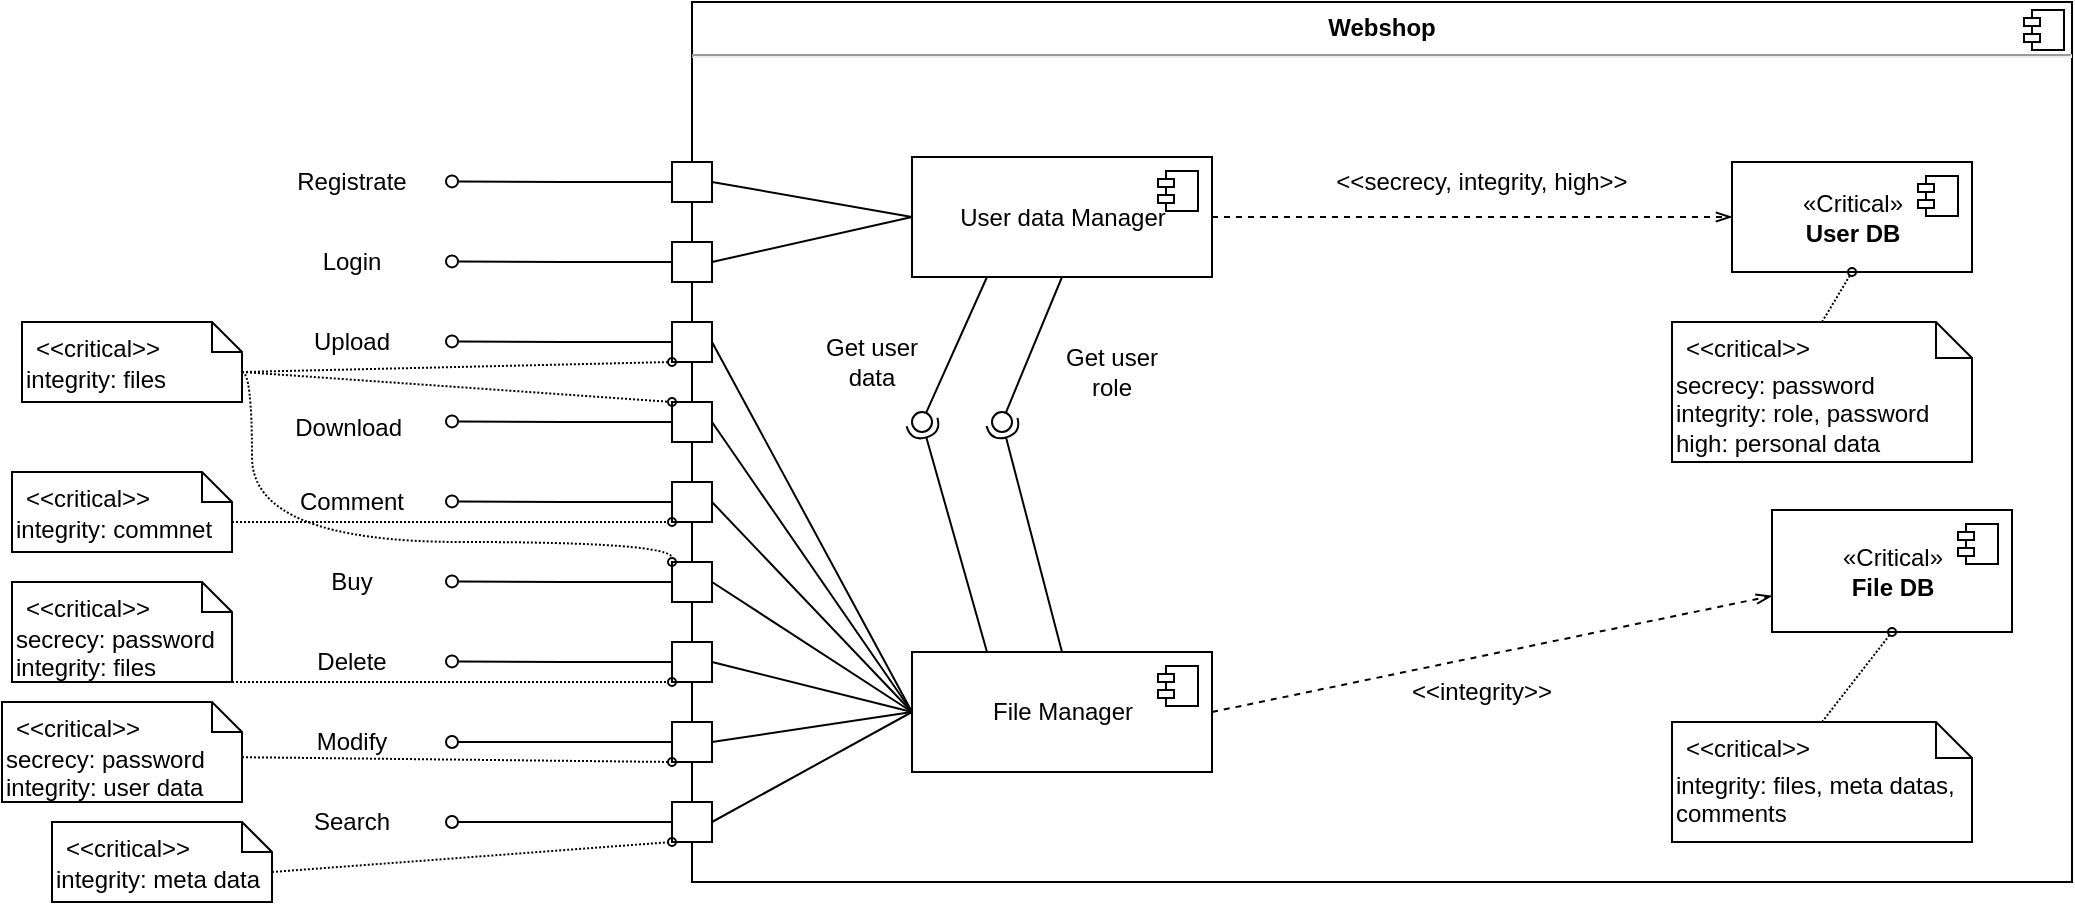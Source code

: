 <mxfile version="20.3.0" type="device" pages="3"><diagram name="component" id="5f0bae14-7c28-e335-631c-24af17079c00"><mxGraphModel dx="1950" dy="542" grid="1" gridSize="10" guides="1" tooltips="1" connect="1" arrows="1" fold="1" page="1" pageScale="1" pageWidth="1100" pageHeight="850" background="none" math="0" shadow="0"><root><mxCell id="0"/><mxCell id="1" parent="0"/><mxCell id="HKQ7GaGR_X1dOFroavL9-2" value="&lt;p style=&quot;margin:0px;margin-top:6px;text-align:center;&quot;&gt;&lt;b&gt;Webshop&lt;/b&gt;&lt;/p&gt;&lt;hr&gt;&lt;p style=&quot;margin:0px;margin-left:8px;&quot;&gt;&lt;br&gt;&lt;/p&gt;" style="align=left;overflow=fill;html=1;dropTarget=0;" parent="1" vertex="1"><mxGeometry x="240" y="160" width="690" height="440" as="geometry"/></mxCell><mxCell id="HKQ7GaGR_X1dOFroavL9-3" value="" style="shape=component;jettyWidth=8;jettyHeight=4;" parent="HKQ7GaGR_X1dOFroavL9-2" vertex="1"><mxGeometry x="1" width="20" height="20" relative="1" as="geometry"><mxPoint x="-24" y="4" as="offset"/></mxGeometry></mxCell><mxCell id="HKQ7GaGR_X1dOFroavL9-18" style="edgeStyle=orthogonalEdgeStyle;rounded=0;orthogonalLoop=1;jettySize=auto;html=1;exitX=0;exitY=0.5;exitDx=0;exitDy=0;endArrow=oval;endFill=0;" parent="1" source="HKQ7GaGR_X1dOFroavL9-4" edge="1"><mxGeometry relative="1" as="geometry"><mxPoint x="120" y="369.706" as="targetPoint"/></mxGeometry></mxCell><mxCell id="HKQ7GaGR_X1dOFroavL9-42" style="edgeStyle=none;rounded=0;orthogonalLoop=1;jettySize=auto;html=1;exitX=1;exitY=0.5;exitDx=0;exitDy=0;endArrow=none;endFill=0;entryX=0;entryY=0.5;entryDx=0;entryDy=0;" parent="1" source="HKQ7GaGR_X1dOFroavL9-4" target="HKQ7GaGR_X1dOFroavL9-32" edge="1"><mxGeometry relative="1" as="geometry"><mxPoint x="350" y="450" as="targetPoint"/></mxGeometry></mxCell><mxCell id="HKQ7GaGR_X1dOFroavL9-4" value="" style="rounded=0;whiteSpace=wrap;html=1;" parent="1" vertex="1"><mxGeometry x="230" y="360" width="20" height="20" as="geometry"/></mxCell><mxCell id="HKQ7GaGR_X1dOFroavL9-11" style="edgeStyle=orthogonalEdgeStyle;rounded=0;orthogonalLoop=1;jettySize=auto;html=1;exitX=0;exitY=0.5;exitDx=0;exitDy=0;endArrow=oval;endFill=0;" parent="1" source="HKQ7GaGR_X1dOFroavL9-5" edge="1"><mxGeometry relative="1" as="geometry"><mxPoint x="120" y="249.706" as="targetPoint"/></mxGeometry></mxCell><mxCell id="HKQ7GaGR_X1dOFroavL9-36" style="rounded=0;orthogonalLoop=1;jettySize=auto;html=1;exitX=1;exitY=0.5;exitDx=0;exitDy=0;endArrow=none;endFill=0;entryX=0;entryY=0.5;entryDx=0;entryDy=0;" parent="1" source="HKQ7GaGR_X1dOFroavL9-5" target="HKQ7GaGR_X1dOFroavL9-34" edge="1"><mxGeometry relative="1" as="geometry"/></mxCell><mxCell id="HKQ7GaGR_X1dOFroavL9-5" value="" style="rounded=0;whiteSpace=wrap;html=1;" parent="1" vertex="1"><mxGeometry x="230" y="240" width="20" height="20" as="geometry"/></mxCell><mxCell id="HKQ7GaGR_X1dOFroavL9-16" style="edgeStyle=orthogonalEdgeStyle;rounded=0;orthogonalLoop=1;jettySize=auto;html=1;exitX=0;exitY=0.5;exitDx=0;exitDy=0;endArrow=oval;endFill=0;" parent="1" source="HKQ7GaGR_X1dOFroavL9-6" edge="1"><mxGeometry relative="1" as="geometry"><mxPoint x="120" y="289.706" as="targetPoint"/></mxGeometry></mxCell><mxCell id="HKQ7GaGR_X1dOFroavL9-37" style="edgeStyle=none;rounded=0;orthogonalLoop=1;jettySize=auto;html=1;exitX=1;exitY=0.5;exitDx=0;exitDy=0;endArrow=none;endFill=0;entryX=0;entryY=0.5;entryDx=0;entryDy=0;" parent="1" source="HKQ7GaGR_X1dOFroavL9-6" target="HKQ7GaGR_X1dOFroavL9-34" edge="1"><mxGeometry relative="1" as="geometry"><mxPoint x="350" y="270" as="targetPoint"/></mxGeometry></mxCell><mxCell id="HKQ7GaGR_X1dOFroavL9-6" value="" style="rounded=0;whiteSpace=wrap;html=1;" parent="1" vertex="1"><mxGeometry x="230" y="280" width="20" height="20" as="geometry"/></mxCell><mxCell id="HKQ7GaGR_X1dOFroavL9-20" style="edgeStyle=orthogonalEdgeStyle;rounded=0;orthogonalLoop=1;jettySize=auto;html=1;exitX=0;exitY=0.5;exitDx=0;exitDy=0;endArrow=oval;endFill=0;" parent="1" source="HKQ7GaGR_X1dOFroavL9-7" edge="1"><mxGeometry relative="1" as="geometry"><mxPoint x="120" y="449.706" as="targetPoint"/></mxGeometry></mxCell><mxCell id="HKQ7GaGR_X1dOFroavL9-43" style="edgeStyle=none;rounded=0;orthogonalLoop=1;jettySize=auto;html=1;exitX=1;exitY=0.5;exitDx=0;exitDy=0;endArrow=none;endFill=0;entryX=0;entryY=0.5;entryDx=0;entryDy=0;" parent="1" source="HKQ7GaGR_X1dOFroavL9-7" target="HKQ7GaGR_X1dOFroavL9-32" edge="1"><mxGeometry relative="1" as="geometry"><mxPoint x="350" y="449.706" as="targetPoint"/></mxGeometry></mxCell><mxCell id="HKQ7GaGR_X1dOFroavL9-7" value="" style="rounded=0;whiteSpace=wrap;html=1;" parent="1" vertex="1"><mxGeometry x="230" y="440" width="20" height="20" as="geometry"/></mxCell><mxCell id="HKQ7GaGR_X1dOFroavL9-19" style="edgeStyle=orthogonalEdgeStyle;rounded=0;orthogonalLoop=1;jettySize=auto;html=1;exitX=0;exitY=0.5;exitDx=0;exitDy=0;endArrow=oval;endFill=0;" parent="1" source="HKQ7GaGR_X1dOFroavL9-8" edge="1"><mxGeometry relative="1" as="geometry"><mxPoint x="120" y="409.706" as="targetPoint"/></mxGeometry></mxCell><mxCell id="HKQ7GaGR_X1dOFroavL9-40" style="edgeStyle=none;rounded=0;orthogonalLoop=1;jettySize=auto;html=1;exitX=1;exitY=0.5;exitDx=0;exitDy=0;entryX=0;entryY=0.5;entryDx=0;entryDy=0;endArrow=none;endFill=0;" parent="1" source="HKQ7GaGR_X1dOFroavL9-8" target="HKQ7GaGR_X1dOFroavL9-32" edge="1"><mxGeometry relative="1" as="geometry"/></mxCell><mxCell id="HKQ7GaGR_X1dOFroavL9-8" value="" style="rounded=0;whiteSpace=wrap;html=1;" parent="1" vertex="1"><mxGeometry x="230" y="400" width="20" height="20" as="geometry"/></mxCell><mxCell id="HKQ7GaGR_X1dOFroavL9-17" style="edgeStyle=orthogonalEdgeStyle;rounded=0;orthogonalLoop=1;jettySize=auto;html=1;exitX=0;exitY=0.5;exitDx=0;exitDy=0;endArrow=oval;endFill=0;" parent="1" source="HKQ7GaGR_X1dOFroavL9-9" edge="1"><mxGeometry relative="1" as="geometry"><mxPoint x="120" y="329.706" as="targetPoint"/></mxGeometry></mxCell><mxCell id="HKQ7GaGR_X1dOFroavL9-41" style="edgeStyle=none;rounded=0;orthogonalLoop=1;jettySize=auto;html=1;exitX=1;exitY=0.5;exitDx=0;exitDy=0;endArrow=none;endFill=0;entryX=0;entryY=0.5;entryDx=0;entryDy=0;" parent="1" source="HKQ7GaGR_X1dOFroavL9-9" target="HKQ7GaGR_X1dOFroavL9-32" edge="1"><mxGeometry relative="1" as="geometry"><mxPoint x="350" y="450" as="targetPoint"/></mxGeometry></mxCell><mxCell id="HKQ7GaGR_X1dOFroavL9-9" value="" style="rounded=0;whiteSpace=wrap;html=1;" parent="1" vertex="1"><mxGeometry x="230" y="320" width="20" height="20" as="geometry"/></mxCell><mxCell id="HKQ7GaGR_X1dOFroavL9-21" style="edgeStyle=orthogonalEdgeStyle;rounded=0;orthogonalLoop=1;jettySize=auto;html=1;exitX=0;exitY=0.5;exitDx=0;exitDy=0;endArrow=oval;endFill=0;" parent="1" source="HKQ7GaGR_X1dOFroavL9-10" edge="1"><mxGeometry relative="1" as="geometry"><mxPoint x="120" y="489.706" as="targetPoint"/></mxGeometry></mxCell><mxCell id="HKQ7GaGR_X1dOFroavL9-44" style="edgeStyle=none;rounded=0;orthogonalLoop=1;jettySize=auto;html=1;exitX=1;exitY=0.5;exitDx=0;exitDy=0;endArrow=none;endFill=0;entryX=0;entryY=0.5;entryDx=0;entryDy=0;" parent="1" source="HKQ7GaGR_X1dOFroavL9-10" target="HKQ7GaGR_X1dOFroavL9-32" edge="1"><mxGeometry relative="1" as="geometry"><mxPoint x="350" y="450" as="targetPoint"/></mxGeometry></mxCell><mxCell id="HKQ7GaGR_X1dOFroavL9-10" value="" style="rounded=0;whiteSpace=wrap;html=1;" parent="1" vertex="1"><mxGeometry x="230" y="480" width="20" height="20" as="geometry"/></mxCell><mxCell id="HKQ7GaGR_X1dOFroavL9-22" value="Registrate" style="text;html=1;strokeColor=none;fillColor=none;align=center;verticalAlign=middle;whiteSpace=wrap;rounded=0;" parent="1" vertex="1"><mxGeometry x="40" y="235" width="60" height="30" as="geometry"/></mxCell><mxCell id="HKQ7GaGR_X1dOFroavL9-23" value="Login" style="text;html=1;strokeColor=none;fillColor=none;align=center;verticalAlign=middle;whiteSpace=wrap;rounded=0;" parent="1" vertex="1"><mxGeometry x="40" y="275" width="60" height="30" as="geometry"/></mxCell><mxCell id="HKQ7GaGR_X1dOFroavL9-24" value="Upload" style="text;html=1;strokeColor=none;fillColor=none;align=center;verticalAlign=middle;whiteSpace=wrap;rounded=0;" parent="1" vertex="1"><mxGeometry x="40" y="315" width="60" height="30" as="geometry"/></mxCell><mxCell id="HKQ7GaGR_X1dOFroavL9-25" value="Download&amp;nbsp;" style="text;html=1;strokeColor=none;fillColor=none;align=center;verticalAlign=middle;whiteSpace=wrap;rounded=0;" parent="1" vertex="1"><mxGeometry x="40" y="360" width="60" height="25" as="geometry"/></mxCell><mxCell id="HKQ7GaGR_X1dOFroavL9-26" value="Comment" style="text;html=1;strokeColor=none;fillColor=none;align=center;verticalAlign=middle;whiteSpace=wrap;rounded=0;" parent="1" vertex="1"><mxGeometry x="40" y="395" width="60" height="30" as="geometry"/></mxCell><mxCell id="HKQ7GaGR_X1dOFroavL9-27" value="Buy" style="text;html=1;strokeColor=none;fillColor=none;align=center;verticalAlign=middle;whiteSpace=wrap;rounded=0;" parent="1" vertex="1"><mxGeometry x="40" y="435" width="60" height="30" as="geometry"/></mxCell><mxCell id="HKQ7GaGR_X1dOFroavL9-28" value="Delete" style="text;html=1;strokeColor=none;fillColor=none;align=center;verticalAlign=middle;whiteSpace=wrap;rounded=0;" parent="1" vertex="1"><mxGeometry x="40" y="475" width="60" height="30" as="geometry"/></mxCell><mxCell id="HKQ7GaGR_X1dOFroavL9-29" style="edgeStyle=orthogonalEdgeStyle;rounded=0;orthogonalLoop=1;jettySize=auto;html=1;exitX=0;exitY=0.5;exitDx=0;exitDy=0;endArrow=oval;endFill=0;" parent="1" source="HKQ7GaGR_X1dOFroavL9-30" edge="1"><mxGeometry relative="1" as="geometry"><mxPoint x="120" y="530" as="targetPoint"/></mxGeometry></mxCell><mxCell id="HKQ7GaGR_X1dOFroavL9-45" style="edgeStyle=none;rounded=0;orthogonalLoop=1;jettySize=auto;html=1;exitX=1;exitY=0.5;exitDx=0;exitDy=0;endArrow=none;endFill=0;entryX=0;entryY=0.5;entryDx=0;entryDy=0;" parent="1" source="HKQ7GaGR_X1dOFroavL9-30" target="HKQ7GaGR_X1dOFroavL9-32" edge="1"><mxGeometry relative="1" as="geometry"><mxPoint x="350" y="450" as="targetPoint"/></mxGeometry></mxCell><mxCell id="HKQ7GaGR_X1dOFroavL9-30" value="" style="rounded=0;whiteSpace=wrap;html=1;" parent="1" vertex="1"><mxGeometry x="230" y="520" width="20" height="20" as="geometry"/></mxCell><mxCell id="HKQ7GaGR_X1dOFroavL9-31" value="Modify" style="text;html=1;strokeColor=none;fillColor=none;align=center;verticalAlign=middle;whiteSpace=wrap;rounded=0;" parent="1" vertex="1"><mxGeometry x="40" y="515" width="60" height="30" as="geometry"/></mxCell><mxCell id="HKQ7GaGR_X1dOFroavL9-55" style="edgeStyle=none;rounded=0;orthogonalLoop=1;jettySize=auto;html=1;exitX=1;exitY=0.5;exitDx=0;exitDy=0;dashed=1;endArrow=openThin;endFill=0;" parent="1" source="HKQ7GaGR_X1dOFroavL9-32" target="HKQ7GaGR_X1dOFroavL9-48" edge="1"><mxGeometry relative="1" as="geometry"/></mxCell><mxCell id="HKQ7GaGR_X1dOFroavL9-32" value="File Manager" style="html=1;dropTarget=0;" parent="1" vertex="1"><mxGeometry x="350" y="485" width="150" height="60" as="geometry"/></mxCell><mxCell id="HKQ7GaGR_X1dOFroavL9-33" value="" style="shape=module;jettyWidth=8;jettyHeight=4;" parent="HKQ7GaGR_X1dOFroavL9-32" vertex="1"><mxGeometry x="1" width="20" height="20" relative="1" as="geometry"><mxPoint x="-27" y="7" as="offset"/></mxGeometry></mxCell><mxCell id="HKQ7GaGR_X1dOFroavL9-54" style="edgeStyle=none;rounded=0;orthogonalLoop=1;jettySize=auto;html=1;exitX=1;exitY=0.5;exitDx=0;exitDy=0;entryX=0;entryY=0.5;entryDx=0;entryDy=0;endArrow=openThin;endFill=0;dashed=1;" parent="1" source="HKQ7GaGR_X1dOFroavL9-34" target="HKQ7GaGR_X1dOFroavL9-46" edge="1"><mxGeometry relative="1" as="geometry"/></mxCell><mxCell id="HKQ7GaGR_X1dOFroavL9-34" value="User data Manager" style="html=1;dropTarget=0;" parent="1" vertex="1"><mxGeometry x="350" y="237.5" width="150" height="60" as="geometry"/></mxCell><mxCell id="HKQ7GaGR_X1dOFroavL9-35" value="" style="shape=module;jettyWidth=8;jettyHeight=4;" parent="HKQ7GaGR_X1dOFroavL9-34" vertex="1"><mxGeometry x="1" width="20" height="20" relative="1" as="geometry"><mxPoint x="-27" y="7" as="offset"/></mxGeometry></mxCell><mxCell id="HKQ7GaGR_X1dOFroavL9-46" value="«Critical»&lt;br&gt;&lt;b&gt;User DB&lt;/b&gt;" style="html=1;dropTarget=0;" parent="1" vertex="1"><mxGeometry x="760" y="240" width="120" height="55" as="geometry"/></mxCell><mxCell id="HKQ7GaGR_X1dOFroavL9-47" value="" style="shape=module;jettyWidth=8;jettyHeight=4;" parent="HKQ7GaGR_X1dOFroavL9-46" vertex="1"><mxGeometry x="1" width="20" height="20" relative="1" as="geometry"><mxPoint x="-27" y="7" as="offset"/></mxGeometry></mxCell><mxCell id="HKQ7GaGR_X1dOFroavL9-48" value="«Critical»&lt;br&gt;&lt;b&gt;File DB&lt;/b&gt;" style="html=1;dropTarget=0;" parent="1" vertex="1"><mxGeometry x="780" y="414" width="120" height="61" as="geometry"/></mxCell><mxCell id="HKQ7GaGR_X1dOFroavL9-49" value="" style="shape=module;jettyWidth=8;jettyHeight=4;" parent="HKQ7GaGR_X1dOFroavL9-48" vertex="1"><mxGeometry x="1" width="20" height="20" relative="1" as="geometry"><mxPoint x="-27" y="7" as="offset"/></mxGeometry></mxCell><mxCell id="HKQ7GaGR_X1dOFroavL9-50" style="edgeStyle=orthogonalEdgeStyle;rounded=0;orthogonalLoop=1;jettySize=auto;html=1;exitX=0;exitY=0.5;exitDx=0;exitDy=0;endArrow=oval;endFill=0;" parent="1" source="HKQ7GaGR_X1dOFroavL9-51" edge="1"><mxGeometry relative="1" as="geometry"><mxPoint x="120" y="570" as="targetPoint"/><Array as="points"><mxPoint x="120" y="570"/></Array></mxGeometry></mxCell><mxCell id="HKQ7GaGR_X1dOFroavL9-53" style="edgeStyle=none;rounded=0;orthogonalLoop=1;jettySize=auto;html=1;exitX=1;exitY=0.5;exitDx=0;exitDy=0;entryX=0;entryY=0.5;entryDx=0;entryDy=0;endArrow=none;endFill=0;" parent="1" source="HKQ7GaGR_X1dOFroavL9-51" target="HKQ7GaGR_X1dOFroavL9-32" edge="1"><mxGeometry relative="1" as="geometry"/></mxCell><mxCell id="HKQ7GaGR_X1dOFroavL9-51" value="" style="rounded=0;whiteSpace=wrap;html=1;" parent="1" vertex="1"><mxGeometry x="230" y="560" width="20" height="20" as="geometry"/></mxCell><mxCell id="HKQ7GaGR_X1dOFroavL9-52" value="Search" style="text;html=1;strokeColor=none;fillColor=none;align=center;verticalAlign=middle;whiteSpace=wrap;rounded=0;" parent="1" vertex="1"><mxGeometry x="40" y="555" width="60" height="30" as="geometry"/></mxCell><mxCell id="HKQ7GaGR_X1dOFroavL9-56" value="&amp;lt;&amp;lt;secrecy, integrity, high&amp;gt;&amp;gt;" style="text;html=1;strokeColor=none;fillColor=none;align=center;verticalAlign=middle;whiteSpace=wrap;rounded=0;" parent="1" vertex="1"><mxGeometry x="560" y="235" width="150" height="30" as="geometry"/></mxCell><mxCell id="HKQ7GaGR_X1dOFroavL9-57" value="&amp;lt;&amp;lt;integrity&amp;gt;&amp;gt;" style="text;html=1;strokeColor=none;fillColor=none;align=center;verticalAlign=middle;whiteSpace=wrap;rounded=0;" parent="1" vertex="1"><mxGeometry x="560" y="490" width="150" height="30" as="geometry"/></mxCell><mxCell id="xJdkHd9rX4_rmtkkTDJv-3" style="rounded=0;orthogonalLoop=1;jettySize=auto;html=1;exitX=0.5;exitY=0;exitDx=0;exitDy=0;entryX=0.5;entryY=1;entryDx=0;entryDy=0;dashed=1;dashPattern=1 1;endArrow=oval;endFill=0;endSize=4;" parent="1" source="xJdkHd9rX4_rmtkkTDJv-2" target="HKQ7GaGR_X1dOFroavL9-46" edge="1"><mxGeometry relative="1" as="geometry"/></mxCell><mxCell id="xJdkHd9rX4_rmtkkTDJv-1" value="&lt;div style=&quot;&quot;&gt;&lt;span style=&quot;background-color: initial;&quot;&gt;secrecy: password&lt;/span&gt;&lt;/div&gt;&lt;div style=&quot;&quot;&gt;&lt;span style=&quot;background-color: initial;&quot;&gt;integrity: role, password&lt;/span&gt;&lt;/div&gt;&lt;div style=&quot;&quot;&gt;&lt;span style=&quot;background-color: initial;&quot;&gt;high: personal data&lt;/span&gt;&lt;/div&gt;" style="shape=note2;boundedLbl=1;whiteSpace=wrap;html=1;size=18;verticalAlign=top;align=left;" parent="1" vertex="1"><mxGeometry x="730" y="320" width="150" height="70" as="geometry"/></mxCell><mxCell id="xJdkHd9rX4_rmtkkTDJv-2" value="&lt;&lt;critical&gt;&gt;" style="resizeWidth=1;part=1;strokeColor=none;fillColor=none;align=left;spacingLeft=5;" parent="xJdkHd9rX4_rmtkkTDJv-1" vertex="1"><mxGeometry width="150" height="25" relative="1" as="geometry"/></mxCell><mxCell id="xJdkHd9rX4_rmtkkTDJv-4" style="rounded=0;orthogonalLoop=1;jettySize=auto;html=1;entryX=0.5;entryY=1;entryDx=0;entryDy=0;dashed=1;dashPattern=1 1;endArrow=oval;endFill=0;endSize=4;exitX=0.5;exitY=0;exitDx=0;exitDy=0;" parent="1" source="xJdkHd9rX4_rmtkkTDJv-6" target="HKQ7GaGR_X1dOFroavL9-48" edge="1"><mxGeometry relative="1" as="geometry"><mxPoint x="920" y="404" as="targetPoint"/></mxGeometry></mxCell><mxCell id="xJdkHd9rX4_rmtkkTDJv-5" value="&lt;div style=&quot;&quot;&gt;&lt;span style=&quot;background-color: initial;&quot;&gt;integrity: files, meta datas, comments&lt;/span&gt;&lt;/div&gt;" style="shape=note2;boundedLbl=1;whiteSpace=wrap;html=1;size=18;verticalAlign=top;align=left;" parent="1" vertex="1"><mxGeometry x="730" y="520" width="150" height="60" as="geometry"/></mxCell><mxCell id="xJdkHd9rX4_rmtkkTDJv-6" value="&lt;&lt;critical&gt;&gt;" style="resizeWidth=1;part=1;strokeColor=none;fillColor=none;align=left;spacingLeft=5;" parent="xJdkHd9rX4_rmtkkTDJv-5" vertex="1"><mxGeometry width="150" height="25" relative="1" as="geometry"/></mxCell><mxCell id="xJdkHd9rX4_rmtkkTDJv-7" style="rounded=0;orthogonalLoop=1;jettySize=auto;html=1;exitX=1;exitY=1;exitDx=0;exitDy=0;entryX=0;entryY=1;entryDx=0;entryDy=0;dashed=1;dashPattern=1 1;endArrow=oval;endFill=0;endSize=4;" parent="1" source="xJdkHd9rX4_rmtkkTDJv-9" target="HKQ7GaGR_X1dOFroavL9-51" edge="1"><mxGeometry relative="1" as="geometry"><mxPoint x="160" y="235" as="targetPoint"/></mxGeometry></mxCell><mxCell id="xJdkHd9rX4_rmtkkTDJv-8" value="&lt;div style=&quot;&quot;&gt;&lt;span style=&quot;background-color: initial;&quot;&gt;integrity: meta data&lt;/span&gt;&lt;br&gt;&lt;/div&gt;" style="shape=note2;boundedLbl=1;whiteSpace=wrap;html=1;size=15;verticalAlign=top;align=left;" parent="1" vertex="1"><mxGeometry x="-80" y="570" width="110" height="40" as="geometry"/></mxCell><mxCell id="xJdkHd9rX4_rmtkkTDJv-9" value="&lt;&lt;critical&gt;&gt;" style="resizeWidth=1;part=1;strokeColor=none;fillColor=none;align=left;spacingLeft=5;" parent="xJdkHd9rX4_rmtkkTDJv-8" vertex="1"><mxGeometry width="110" height="25" relative="1" as="geometry"/></mxCell><mxCell id="xJdkHd9rX4_rmtkkTDJv-10" style="rounded=0;orthogonalLoop=1;jettySize=auto;html=1;exitX=1;exitY=1;exitDx=0;exitDy=0;entryX=0;entryY=1;entryDx=0;entryDy=0;dashed=1;dashPattern=1 1;endArrow=oval;endFill=0;endSize=4;" parent="1" source="xJdkHd9rX4_rmtkkTDJv-12" target="HKQ7GaGR_X1dOFroavL9-8" edge="1"><mxGeometry relative="1" as="geometry"><mxPoint x="100" y="390" as="targetPoint"/></mxGeometry></mxCell><mxCell id="xJdkHd9rX4_rmtkkTDJv-11" value="&lt;div style=&quot;&quot;&gt;&lt;span style=&quot;background-color: initial;&quot;&gt;integrity: commnet&lt;/span&gt;&lt;br&gt;&lt;/div&gt;" style="shape=note2;boundedLbl=1;whiteSpace=wrap;html=1;size=15;verticalAlign=top;align=left;" parent="1" vertex="1"><mxGeometry x="-100" y="395" width="110" height="40" as="geometry"/></mxCell><mxCell id="xJdkHd9rX4_rmtkkTDJv-12" value="&lt;&lt;critical&gt;&gt;" style="resizeWidth=1;part=1;strokeColor=none;fillColor=none;align=left;spacingLeft=5;" parent="xJdkHd9rX4_rmtkkTDJv-11" vertex="1"><mxGeometry width="110" height="25" relative="1" as="geometry"/></mxCell><mxCell id="xJdkHd9rX4_rmtkkTDJv-13" style="rounded=0;orthogonalLoop=1;jettySize=auto;html=1;exitX=1;exitY=1;exitDx=0;exitDy=0;entryX=0;entryY=1;entryDx=0;entryDy=0;dashed=1;dashPattern=1 1;endArrow=oval;endFill=0;endSize=4;exitPerimeter=0;" parent="1" source="nIx6JTVhwiS9APrBPG7Z-1" target="HKQ7GaGR_X1dOFroavL9-10" edge="1"><mxGeometry relative="1" as="geometry"><mxPoint x="100" y="480" as="targetPoint"/></mxGeometry></mxCell><mxCell id="xJdkHd9rX4_rmtkkTDJv-16" style="edgeStyle=none;rounded=0;orthogonalLoop=1;jettySize=auto;html=1;exitX=0;exitY=0;exitDx=110;exitDy=27.5;exitPerimeter=0;entryX=0;entryY=1;entryDx=0;entryDy=0;dashed=1;dashPattern=1 1;endArrow=oval;endFill=0;endSize=4;" parent="1" source="xJdkHd9rX4_rmtkkTDJv-14" target="HKQ7GaGR_X1dOFroavL9-30" edge="1"><mxGeometry relative="1" as="geometry"/></mxCell><mxCell id="xJdkHd9rX4_rmtkkTDJv-14" value="&lt;div style=&quot;&quot;&gt;&lt;span style=&quot;background-color: initial;&quot;&gt;secrecy: password&lt;/span&gt;&lt;/div&gt;&lt;div style=&quot;&quot;&gt;&lt;span style=&quot;background-color: initial;&quot;&gt;integrity: user data&lt;/span&gt;&lt;br&gt;&lt;/div&gt;&lt;div style=&quot;&quot;&gt;&lt;span style=&quot;background-color: initial;&quot;&gt;&lt;br&gt;&lt;/span&gt;&lt;/div&gt;" style="shape=note2;boundedLbl=1;whiteSpace=wrap;html=1;size=15;verticalAlign=top;align=left;" parent="1" vertex="1"><mxGeometry x="-105" y="510" width="120" height="50" as="geometry"/></mxCell><mxCell id="xJdkHd9rX4_rmtkkTDJv-15" value="&lt;&lt;critical&gt;&gt;" style="resizeWidth=1;part=1;strokeColor=none;fillColor=none;align=left;spacingLeft=5;" parent="xJdkHd9rX4_rmtkkTDJv-14" vertex="1"><mxGeometry width="120" height="25" relative="1" as="geometry"/></mxCell><mxCell id="xJdkHd9rX4_rmtkkTDJv-19" value="" style="rounded=0;orthogonalLoop=1;jettySize=auto;html=1;endArrow=none;endFill=0;sketch=0;sourcePerimeterSpacing=0;targetPerimeterSpacing=0;endSize=4;exitX=0.25;exitY=1;exitDx=0;exitDy=0;" parent="1" source="HKQ7GaGR_X1dOFroavL9-34" target="xJdkHd9rX4_rmtkkTDJv-21" edge="1"><mxGeometry relative="1" as="geometry"><mxPoint x="200" y="375" as="sourcePoint"/></mxGeometry></mxCell><mxCell id="xJdkHd9rX4_rmtkkTDJv-20" value="" style="rounded=0;orthogonalLoop=1;jettySize=auto;html=1;endArrow=halfCircle;endFill=0;entryX=0.5;entryY=0.5;endSize=6;strokeWidth=1;sketch=0;exitX=0.25;exitY=0;exitDx=0;exitDy=0;" parent="1" source="HKQ7GaGR_X1dOFroavL9-32" target="xJdkHd9rX4_rmtkkTDJv-21" edge="1"><mxGeometry relative="1" as="geometry"><mxPoint x="240" y="375" as="sourcePoint"/></mxGeometry></mxCell><mxCell id="xJdkHd9rX4_rmtkkTDJv-21" value="" style="ellipse;whiteSpace=wrap;html=1;align=center;aspect=fixed;resizable=0;points=[];outlineConnect=0;sketch=0;" parent="1" vertex="1"><mxGeometry x="350" y="365" width="10" height="10" as="geometry"/></mxCell><mxCell id="xJdkHd9rX4_rmtkkTDJv-26" value="" style="rounded=0;orthogonalLoop=1;jettySize=auto;html=1;endArrow=none;endFill=0;sketch=0;sourcePerimeterSpacing=0;targetPerimeterSpacing=0;endSize=4;exitX=0.5;exitY=1;exitDx=0;exitDy=0;" parent="1" source="HKQ7GaGR_X1dOFroavL9-34" target="xJdkHd9rX4_rmtkkTDJv-28" edge="1"><mxGeometry relative="1" as="geometry"><mxPoint x="450" y="365" as="sourcePoint"/></mxGeometry></mxCell><mxCell id="xJdkHd9rX4_rmtkkTDJv-27" value="" style="rounded=0;orthogonalLoop=1;jettySize=auto;html=1;endArrow=halfCircle;endFill=0;entryX=0.5;entryY=0.5;endSize=6;strokeWidth=1;sketch=0;exitX=0.5;exitY=0;exitDx=0;exitDy=0;" parent="1" source="HKQ7GaGR_X1dOFroavL9-32" target="xJdkHd9rX4_rmtkkTDJv-28" edge="1"><mxGeometry relative="1" as="geometry"><mxPoint x="490" y="365" as="sourcePoint"/></mxGeometry></mxCell><mxCell id="xJdkHd9rX4_rmtkkTDJv-28" value="" style="ellipse;whiteSpace=wrap;html=1;align=center;aspect=fixed;resizable=0;points=[];outlineConnect=0;sketch=0;" parent="1" vertex="1"><mxGeometry x="390" y="365" width="10" height="10" as="geometry"/></mxCell><mxCell id="xJdkHd9rX4_rmtkkTDJv-31" style="rounded=0;orthogonalLoop=1;jettySize=auto;html=1;exitX=1;exitY=1;exitDx=0;exitDy=0;entryX=0;entryY=0;entryDx=0;entryDy=0;dashed=1;dashPattern=1 1;endArrow=oval;endFill=0;endSize=4;edgeStyle=orthogonalEdgeStyle;curved=1;" parent="1" source="xJdkHd9rX4_rmtkkTDJv-33" target="HKQ7GaGR_X1dOFroavL9-7" edge="1"><mxGeometry relative="1" as="geometry"><mxPoint x="190" y="340" as="targetPoint"/><Array as="points"><mxPoint x="20" y="345"/><mxPoint x="20" y="430"/><mxPoint x="230" y="430"/></Array></mxGeometry></mxCell><mxCell id="xJdkHd9rX4_rmtkkTDJv-32" value="&lt;div style=&quot;&quot;&gt;&lt;span style=&quot;background-color: initial;&quot;&gt;integrity: files&lt;/span&gt;&lt;br&gt;&lt;/div&gt;" style="shape=note2;boundedLbl=1;whiteSpace=wrap;html=1;size=15;verticalAlign=top;align=left;" parent="1" vertex="1"><mxGeometry x="-95" y="320" width="110" height="40" as="geometry"/></mxCell><mxCell id="xJdkHd9rX4_rmtkkTDJv-33" value="&lt;&lt;critical&gt;&gt;" style="resizeWidth=1;part=1;strokeColor=none;fillColor=none;align=left;spacingLeft=5;" parent="xJdkHd9rX4_rmtkkTDJv-32" vertex="1"><mxGeometry width="110" height="25" relative="1" as="geometry"/></mxCell><mxCell id="xJdkHd9rX4_rmtkkTDJv-34" style="edgeStyle=none;rounded=0;orthogonalLoop=1;jettySize=auto;html=1;exitX=1;exitY=1;exitDx=0;exitDy=0;entryX=0;entryY=0;entryDx=0;entryDy=0;endArrow=oval;endFill=0;endSize=4;dashed=1;dashPattern=1 1;" parent="xJdkHd9rX4_rmtkkTDJv-32" source="xJdkHd9rX4_rmtkkTDJv-33" target="HKQ7GaGR_X1dOFroavL9-4" edge="1"><mxGeometry relative="1" as="geometry"/></mxCell><mxCell id="xJdkHd9rX4_rmtkkTDJv-36" style="edgeStyle=none;rounded=0;orthogonalLoop=1;jettySize=auto;html=1;exitX=1;exitY=1;exitDx=0;exitDy=0;entryX=0;entryY=1;entryDx=0;entryDy=0;dashed=1;dashPattern=1 1;endArrow=oval;endFill=0;endSize=4;" parent="xJdkHd9rX4_rmtkkTDJv-32" source="xJdkHd9rX4_rmtkkTDJv-33" target="HKQ7GaGR_X1dOFroavL9-9" edge="1"><mxGeometry relative="1" as="geometry"/></mxCell><mxCell id="xJdkHd9rX4_rmtkkTDJv-37" value="Get user data" style="text;html=1;strokeColor=none;fillColor=none;align=center;verticalAlign=middle;whiteSpace=wrap;rounded=0;" parent="1" vertex="1"><mxGeometry x="300" y="325" width="60" height="30" as="geometry"/></mxCell><mxCell id="xJdkHd9rX4_rmtkkTDJv-38" value="Get user role" style="text;html=1;strokeColor=none;fillColor=none;align=center;verticalAlign=middle;whiteSpace=wrap;rounded=0;" parent="1" vertex="1"><mxGeometry x="420" y="330" width="60" height="30" as="geometry"/></mxCell><mxCell id="nIx6JTVhwiS9APrBPG7Z-1" value="&lt;div style=&quot;&quot;&gt;&lt;span style=&quot;background-color: initial;&quot;&gt;secrecy: password&lt;/span&gt;&lt;/div&gt;&lt;div style=&quot;&quot;&gt;&lt;span style=&quot;background-color: initial;&quot;&gt;integrity: files&lt;/span&gt;&lt;br&gt;&lt;/div&gt;&lt;div style=&quot;&quot;&gt;&lt;span style=&quot;background-color: initial;&quot;&gt;&lt;br&gt;&lt;/span&gt;&lt;/div&gt;" style="shape=note2;boundedLbl=1;whiteSpace=wrap;html=1;size=15;verticalAlign=top;align=left;" vertex="1" parent="1"><mxGeometry x="-100" y="450" width="110" height="50" as="geometry"/></mxCell><mxCell id="nIx6JTVhwiS9APrBPG7Z-2" value="&lt;&lt;critical&gt;&gt;" style="resizeWidth=1;part=1;strokeColor=none;fillColor=none;align=left;spacingLeft=5;" vertex="1" parent="nIx6JTVhwiS9APrBPG7Z-1"><mxGeometry width="110" height="25" relative="1" as="geometry"/></mxCell></root></mxGraphModel></diagram><diagram id="0LYdlNZjvPwzvbwrqP-V" name="search"><mxGraphModel dx="850" dy="542" grid="1" gridSize="10" guides="1" tooltips="1" connect="1" arrows="1" fold="1" page="1" pageScale="1" pageWidth="850" pageHeight="1100" math="0" shadow="0"><root><mxCell id="0"/><mxCell id="1" parent="0"/><mxCell id="whd_K4xkjX8_43NFKWuI-1" value="alt" style="shape=umlFrame;tabWidth=110;tabHeight=30;tabPosition=left;html=1;boundedLbl=1;labelInHeader=1;width=40;height=30;" vertex="1" parent="1"><mxGeometry x="70" y="280" width="690" height="160" as="geometry"/></mxCell><mxCell id="whd_K4xkjX8_43NFKWuI-2" value="[found]" style="text" vertex="1" parent="whd_K4xkjX8_43NFKWuI-1"><mxGeometry width="100" height="20" relative="1" as="geometry"><mxPoint x="20" y="40" as="offset"/></mxGeometry></mxCell><mxCell id="whd_K4xkjX8_43NFKWuI-3" value="[no result]" style="line;strokeWidth=1;dashed=1;labelPosition=center;verticalLabelPosition=bottom;align=left;verticalAlign=top;spacingLeft=20;spacingTop=15;" vertex="1" parent="whd_K4xkjX8_43NFKWuI-1"><mxGeometry y="80" width="690.0" height="6.4" as="geometry"/></mxCell><mxCell id="neMNCIyA2tyr0fNJXnKC-1" value="" style="edgeStyle=orthogonalEdgeStyle;curved=1;rounded=0;orthogonalLoop=1;jettySize=auto;html=1;dashed=1;dashPattern=1 1;endArrow=oval;endFill=0;endSize=4;" edge="1" parent="1" source="neMNCIyA2tyr0fNJXnKC-2" target="neMNCIyA2tyr0fNJXnKC-13"><mxGeometry relative="1" as="geometry"/></mxCell><mxCell id="neMNCIyA2tyr0fNJXnKC-2" value="User" style="shape=umlActor;verticalLabelPosition=bottom;verticalAlign=top;html=1;outlineConnect=0;" vertex="1" parent="1"><mxGeometry x="150" y="95" width="30" height="60" as="geometry"/></mxCell><mxCell id="neMNCIyA2tyr0fNJXnKC-3" value="" style="html=1;verticalAlign=bottom;startArrow=none;endArrow=none;dashed=1;rounded=0;dashPattern=1 1;endSize=4;curved=1;" edge="1" parent="1" target="neMNCIyA2tyr0fNJXnKC-6"><mxGeometry relative="1" as="geometry"><mxPoint x="720" y="360" as="sourcePoint"/></mxGeometry></mxCell><mxCell id="neMNCIyA2tyr0fNJXnKC-4" value="File DB" style="rounded=0;dashed=0;" vertex="1" parent="1"><mxGeometry x="670" y="110" width="100" height="30" as="geometry"/></mxCell><mxCell id="neMNCIyA2tyr0fNJXnKC-5" value="" style="html=1;verticalAlign=bottom;startArrow=none;endArrow=none;dashed=1;rounded=0;dashPattern=1 1;endSize=4;curved=1;" edge="1" parent="1" source="neMNCIyA2tyr0fNJXnKC-6" target="neMNCIyA2tyr0fNJXnKC-4"><mxGeometry relative="1" as="geometry"/></mxCell><mxCell id="whd_K4xkjX8_43NFKWuI-4" style="edgeStyle=none;rounded=0;orthogonalLoop=1;jettySize=auto;html=1;exitX=0;exitY=0.25;exitDx=0;exitDy=0;entryX=0.961;entryY=0.356;entryDx=0;entryDy=0;entryPerimeter=0;endArrow=openThin;endFill=0;endSize=4;dashed=1;" edge="1" parent="1" source="neMNCIyA2tyr0fNJXnKC-6" target="neMNCIyA2tyr0fNJXnKC-10"><mxGeometry relative="1" as="geometry"/></mxCell><mxCell id="whd_K4xkjX8_43NFKWuI-8" value="files" style="edgeLabel;html=1;align=center;verticalAlign=middle;resizable=0;points=[];" vertex="1" connectable="0" parent="whd_K4xkjX8_43NFKWuI-4"><mxGeometry x="0.14" y="-1" relative="1" as="geometry"><mxPoint as="offset"/></mxGeometry></mxCell><mxCell id="whd_K4xkjX8_43NFKWuI-6" style="edgeStyle=none;rounded=0;orthogonalLoop=1;jettySize=auto;html=1;exitX=-0.022;exitY=0.695;exitDx=0;exitDy=0;endArrow=openThin;endFill=0;endSize=4;exitPerimeter=0;dashed=1;" edge="1" parent="1" source="neMNCIyA2tyr0fNJXnKC-6"><mxGeometry relative="1" as="geometry"><mxPoint x="440" y="386" as="targetPoint"/></mxGeometry></mxCell><mxCell id="whd_K4xkjX8_43NFKWuI-9" value="empty" style="edgeLabel;html=1;align=center;verticalAlign=middle;resizable=0;points=[];" vertex="1" connectable="0" parent="whd_K4xkjX8_43NFKWuI-6"><mxGeometry x="0.135" relative="1" as="geometry"><mxPoint as="offset"/></mxGeometry></mxCell><mxCell id="neMNCIyA2tyr0fNJXnKC-6" value="" style="rounded=0;dashed=0;" vertex="1" parent="1"><mxGeometry x="715" y="240" width="10" height="210" as="geometry"/></mxCell><mxCell id="neMNCIyA2tyr0fNJXnKC-7" value="" style="html=1;verticalAlign=bottom;startArrow=none;endArrow=none;dashed=1;rounded=0;dashPattern=1 1;endSize=4;curved=1;" edge="1" parent="1" target="neMNCIyA2tyr0fNJXnKC-10"><mxGeometry relative="1" as="geometry"><mxPoint x="440" y="400" as="sourcePoint"/></mxGeometry></mxCell><mxCell id="neMNCIyA2tyr0fNJXnKC-8" value="Webserver" style="rounded=0;dashed=0;" vertex="1" parent="1"><mxGeometry x="390" y="125" width="100" height="30" as="geometry"/></mxCell><mxCell id="neMNCIyA2tyr0fNJXnKC-9" value="" style="html=1;verticalAlign=bottom;startArrow=none;endArrow=none;dashed=1;rounded=0;dashPattern=1 1;endSize=4;curved=1;" edge="1" parent="1" source="neMNCIyA2tyr0fNJXnKC-10" target="neMNCIyA2tyr0fNJXnKC-8"><mxGeometry relative="1" as="geometry"/></mxCell><mxCell id="neMNCIyA2tyr0fNJXnKC-19" style="edgeStyle=none;rounded=0;orthogonalLoop=1;jettySize=auto;html=1;endArrow=openThin;endFill=0;endSize=4;" edge="1" parent="1"><mxGeometry relative="1" as="geometry"><mxPoint x="445" y="260" as="sourcePoint"/><mxPoint x="715" y="259" as="targetPoint"/></mxGeometry></mxCell><mxCell id="whd_K4xkjX8_43NFKWuI-5" value="files" style="edgeStyle=none;rounded=0;orthogonalLoop=1;jettySize=auto;html=1;entryX=0.952;entryY=0.455;entryDx=0;entryDy=0;entryPerimeter=0;endArrow=openThin;endFill=0;endSize=4;exitX=0.5;exitY=0.469;exitDx=0;exitDy=0;exitPerimeter=0;dashed=1;" edge="1" parent="1" source="neMNCIyA2tyr0fNJXnKC-10" target="neMNCIyA2tyr0fNJXnKC-13"><mxGeometry relative="1" as="geometry"><mxPoint x="440" y="322" as="sourcePoint"/></mxGeometry></mxCell><mxCell id="whd_K4xkjX8_43NFKWuI-7" style="edgeStyle=none;rounded=0;orthogonalLoop=1;jettySize=auto;html=1;endArrow=openThin;endFill=0;endSize=4;exitX=0.5;exitY=0.832;exitDx=0;exitDy=0;exitPerimeter=0;dashed=1;" edge="1" parent="1" source="neMNCIyA2tyr0fNJXnKC-10"><mxGeometry relative="1" as="geometry"><mxPoint x="430" y="416" as="sourcePoint"/><mxPoint x="170" y="416" as="targetPoint"/></mxGeometry></mxCell><mxCell id="whd_K4xkjX8_43NFKWuI-10" value="empty" style="edgeLabel;html=1;align=center;verticalAlign=middle;resizable=0;points=[];" vertex="1" connectable="0" parent="whd_K4xkjX8_43NFKWuI-7"><mxGeometry x="0.097" relative="1" as="geometry"><mxPoint as="offset"/></mxGeometry></mxCell><mxCell id="neMNCIyA2tyr0fNJXnKC-10" value="" style="rounded=0;dashed=0;" vertex="1" parent="1"><mxGeometry x="435" y="200" width="10" height="260" as="geometry"/></mxCell><mxCell id="neMNCIyA2tyr0fNJXnKC-11" value="" style="html=1;verticalAlign=bottom;startArrow=none;endArrow=none;dashed=1;rounded=0;dashPattern=1 1;endSize=4;curved=1;" edge="1" parent="1" target="neMNCIyA2tyr0fNJXnKC-13"><mxGeometry relative="1" as="geometry"><mxPoint x="165" y="400" as="sourcePoint"/></mxGeometry></mxCell><mxCell id="neMNCIyA2tyr0fNJXnKC-12" value="" style="html=1;verticalAlign=bottom;startArrow=none;endArrow=none;dashed=1;rounded=0;dashPattern=1 1;endSize=4;curved=1;" edge="1" parent="1" source="neMNCIyA2tyr0fNJXnKC-13"><mxGeometry relative="1" as="geometry"><mxPoint x="165" y="170" as="targetPoint"/></mxGeometry></mxCell><mxCell id="neMNCIyA2tyr0fNJXnKC-17" style="rounded=0;orthogonalLoop=1;jettySize=auto;html=1;exitX=1.022;exitY=0.175;exitDx=0;exitDy=0;endArrow=openThin;endFill=0;endSize=4;exitPerimeter=0;entryX=0.118;entryY=0.151;entryDx=0;entryDy=0;entryPerimeter=0;" edge="1" parent="1" source="neMNCIyA2tyr0fNJXnKC-13" target="neMNCIyA2tyr0fNJXnKC-10"><mxGeometry relative="1" as="geometry"><mxPoint x="430" y="241" as="targetPoint"/></mxGeometry></mxCell><mxCell id="neMNCIyA2tyr0fNJXnKC-18" value="Search(filter)" style="edgeLabel;html=1;align=center;verticalAlign=middle;resizable=0;points=[];" vertex="1" connectable="0" parent="neMNCIyA2tyr0fNJXnKC-17"><mxGeometry x="-0.118" y="-1" relative="1" as="geometry"><mxPoint x="-7" y="-14" as="offset"/></mxGeometry></mxCell><mxCell id="neMNCIyA2tyr0fNJXnKC-13" value="" style="rounded=0;dashed=0;" vertex="1" parent="1"><mxGeometry x="160" y="190" width="10" height="290" as="geometry"/></mxCell><mxCell id="neMNCIyA2tyr0fNJXnKC-20" value="Search(filter)" style="edgeLabel;html=1;align=center;verticalAlign=middle;resizable=0;points=[];" vertex="1" connectable="0" parent="1"><mxGeometry x="569.998" y="240.003" as="geometry"><mxPoint x="4" y="8" as="offset"/></mxGeometry></mxCell></root></mxGraphModel></diagram><diagram id="hGrgS-Fv3j7oo9RaSKux" name="modify"><mxGraphModel dx="850" dy="542" grid="1" gridSize="10" guides="1" tooltips="1" connect="1" arrows="1" fold="1" page="1" pageScale="1" pageWidth="850" pageHeight="1100" math="0" shadow="0"><root><mxCell id="0"/><mxCell id="1" parent="0"/><mxCell id="bDL7Aa43B8F0KifiFGUL-26" value="" style="edgeStyle=orthogonalEdgeStyle;curved=1;rounded=0;orthogonalLoop=1;jettySize=auto;html=1;dashed=1;dashPattern=1 1;endArrow=oval;endFill=0;endSize=4;" edge="1" parent="1" source="bDL7Aa43B8F0KifiFGUL-1" target="bDL7Aa43B8F0KifiFGUL-25"><mxGeometry relative="1" as="geometry"/></mxCell><mxCell id="bDL7Aa43B8F0KifiFGUL-1" value="User" style="shape=umlActor;verticalLabelPosition=bottom;verticalAlign=top;html=1;outlineConnect=0;" vertex="1" parent="1"><mxGeometry x="130" y="95" width="30" height="60" as="geometry"/></mxCell><mxCell id="bDL7Aa43B8F0KifiFGUL-14" value="" style="html=1;verticalAlign=bottom;startArrow=none;endArrow=none;dashed=1;rounded=0;dashPattern=1 1;endSize=4;curved=1;" edge="1" parent="1" target="bDL7Aa43B8F0KifiFGUL-17"><mxGeometry relative="1" as="geometry"><mxPoint x="720" y="360" as="sourcePoint"/></mxGeometry></mxCell><mxCell id="bDL7Aa43B8F0KifiFGUL-15" value="LifeLine1" style="rounded=0;dashed=0;" vertex="1" parent="1"><mxGeometry x="670" y="110" width="100" height="30" as="geometry"/></mxCell><mxCell id="bDL7Aa43B8F0KifiFGUL-16" value="" style="html=1;verticalAlign=bottom;startArrow=none;endArrow=none;dashed=1;rounded=0;dashPattern=1 1;endSize=4;curved=1;" edge="1" parent="1" source="bDL7Aa43B8F0KifiFGUL-17" target="bDL7Aa43B8F0KifiFGUL-15"><mxGeometry relative="1" as="geometry"/></mxCell><mxCell id="bDL7Aa43B8F0KifiFGUL-17" value="" style="rounded=0;dashed=0;" vertex="1" parent="1"><mxGeometry x="715" y="240" width="10" height="60" as="geometry"/></mxCell><mxCell id="bDL7Aa43B8F0KifiFGUL-18" value="" style="html=1;verticalAlign=bottom;startArrow=none;endArrow=none;dashed=1;rounded=0;dashPattern=1 1;endSize=4;curved=1;" edge="1" parent="1" target="bDL7Aa43B8F0KifiFGUL-21"><mxGeometry relative="1" as="geometry"><mxPoint x="440" y="350" as="sourcePoint"/></mxGeometry></mxCell><mxCell id="bDL7Aa43B8F0KifiFGUL-19" value="LifeLine1" style="rounded=0;dashed=0;" vertex="1" parent="1"><mxGeometry x="390" y="100" width="100" height="30" as="geometry"/></mxCell><mxCell id="bDL7Aa43B8F0KifiFGUL-20" value="" style="html=1;verticalAlign=bottom;startArrow=none;endArrow=none;dashed=1;rounded=0;dashPattern=1 1;endSize=4;curved=1;" edge="1" parent="1" source="bDL7Aa43B8F0KifiFGUL-21" target="bDL7Aa43B8F0KifiFGUL-19"><mxGeometry relative="1" as="geometry"/></mxCell><mxCell id="bDL7Aa43B8F0KifiFGUL-21" value="" style="rounded=0;dashed=0;" vertex="1" parent="1"><mxGeometry x="435" y="230" width="10" height="60" as="geometry"/></mxCell><mxCell id="bDL7Aa43B8F0KifiFGUL-22" value="" style="html=1;verticalAlign=bottom;startArrow=none;endArrow=none;dashed=1;rounded=0;dashPattern=1 1;endSize=4;curved=1;" edge="1" parent="1" target="bDL7Aa43B8F0KifiFGUL-25"><mxGeometry relative="1" as="geometry"><mxPoint x="145" y="390" as="sourcePoint"/></mxGeometry></mxCell><mxCell id="bDL7Aa43B8F0KifiFGUL-24" value="" style="html=1;verticalAlign=bottom;startArrow=none;endArrow=none;dashed=1;rounded=0;dashPattern=1 1;endSize=4;curved=1;" edge="1" parent="1" source="bDL7Aa43B8F0KifiFGUL-25"><mxGeometry relative="1" as="geometry"><mxPoint x="145" y="170" as="targetPoint"/></mxGeometry></mxCell><mxCell id="bDL7Aa43B8F0KifiFGUL-25" value="" style="rounded=0;dashed=0;" vertex="1" parent="1"><mxGeometry x="140" y="190" width="10" height="180" as="geometry"/></mxCell><mxCell id="-wRHReLcR3M-u2QQnV5l-3" value="alt" style="shape=umlFrame;tabWidth=110;tabHeight=30;tabPosition=left;html=1;boundedLbl=1;labelInHeader=1;width=40;height=30;" vertex="1" parent="1"><mxGeometry x="210" y="390" width="270" height="160" as="geometry"/></mxCell><mxCell id="-wRHReLcR3M-u2QQnV5l-4" value="[constraint1]" style="text" vertex="1" parent="-wRHReLcR3M-u2QQnV5l-3"><mxGeometry width="100" height="20" relative="1" as="geometry"><mxPoint x="20" y="40" as="offset"/></mxGeometry></mxCell><mxCell id="-wRHReLcR3M-u2QQnV5l-5" value="[constraint2]" style="line;strokeWidth=1;dashed=1;labelPosition=center;verticalLabelPosition=bottom;align=left;verticalAlign=top;spacingLeft=20;spacingTop=15;" vertex="1" parent="-wRHReLcR3M-u2QQnV5l-3"><mxGeometry y="80" width="270" height="6.4" as="geometry"/></mxCell></root></mxGraphModel></diagram></mxfile>
